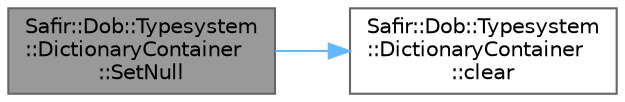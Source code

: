 digraph "Safir::Dob::Typesystem::DictionaryContainer::SetNull"
{
 // LATEX_PDF_SIZE
  bgcolor="transparent";
  edge [fontname=Helvetica,fontsize=10,labelfontname=Helvetica,labelfontsize=10];
  node [fontname=Helvetica,fontsize=10,shape=box,height=0.2,width=0.4];
  rankdir="LR";
  Node1 [label="Safir::Dob::Typesystem\l::DictionaryContainer\l::SetNull",height=0.2,width=0.4,color="gray40", fillcolor="grey60", style="filled", fontcolor="black",tooltip="Set the container to null."];
  Node1 -> Node2 [color="steelblue1",style="solid"];
  Node2 [label="Safir::Dob::Typesystem\l::DictionaryContainer\l::clear",height=0.2,width=0.4,color="grey40", fillcolor="white", style="filled",URL="$a01427.html#aa45150995bdee384da704907a621eba6",tooltip="clear - Clear the dictionary, i.e remove all keys/values."];
}

